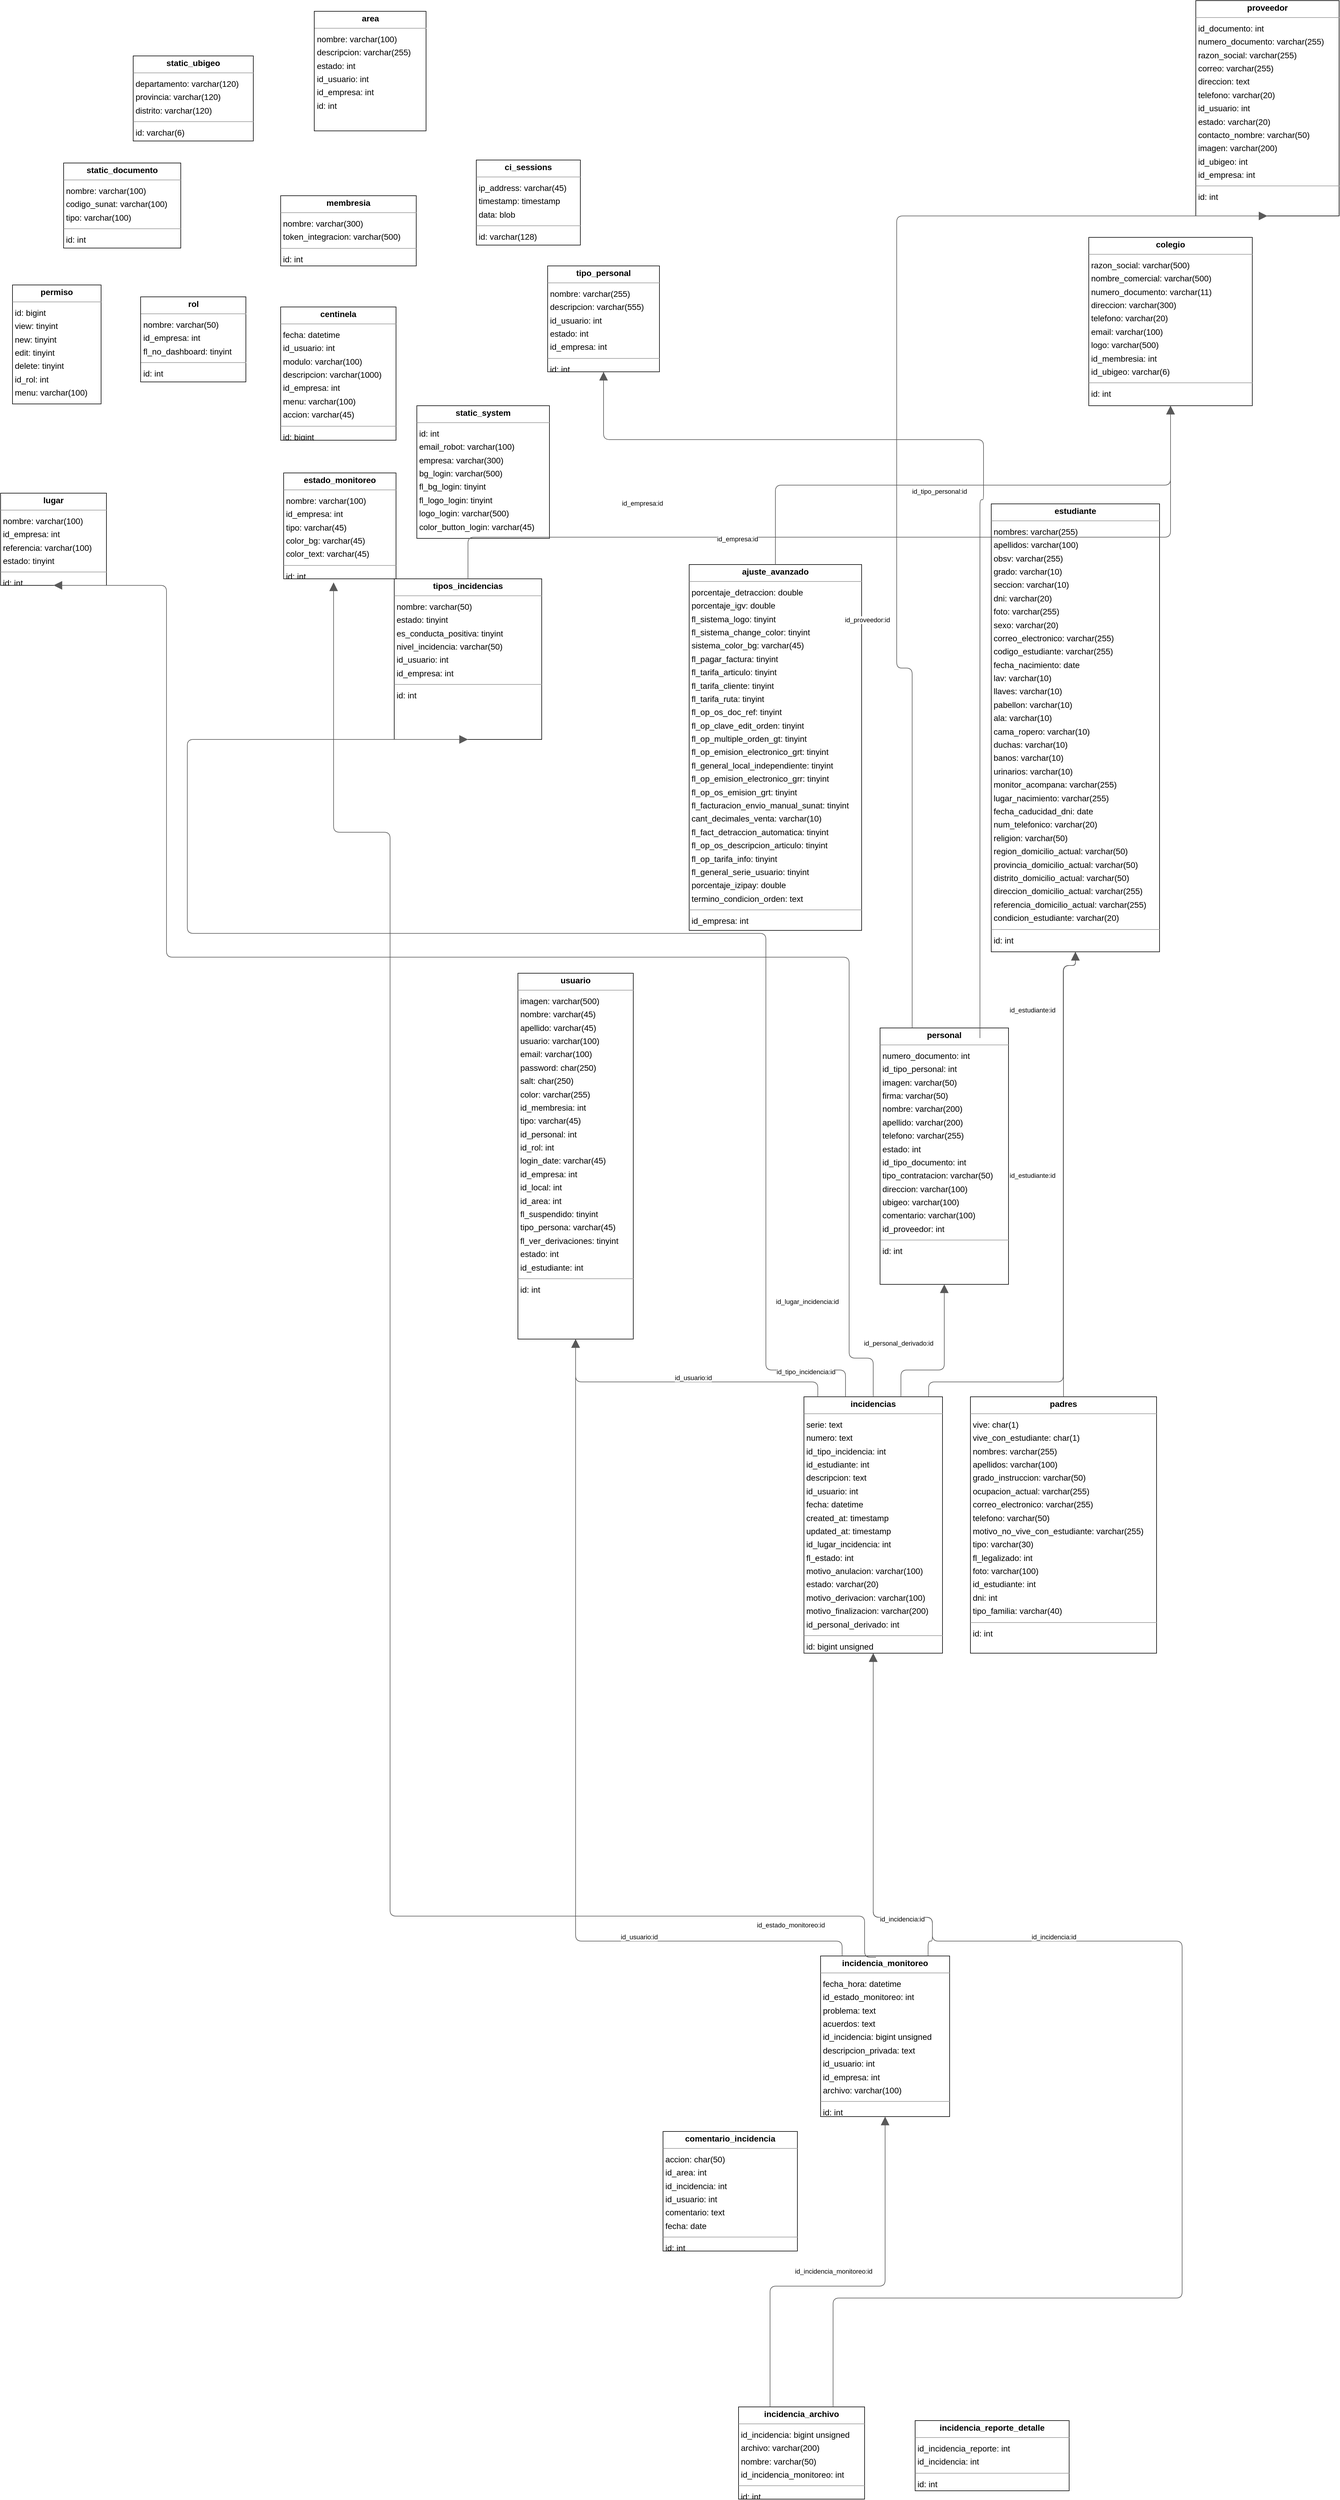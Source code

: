 <mxfile>
    <diagram name="Página-1" id="ycDpd4-9lRl3-AXhaBF0">
        <mxGraphModel dx="3519" dy="2331" grid="1" gridSize="10" guides="1" tooltips="1" connect="1" arrows="1" fold="1" page="1" pageScale="1" pageWidth="827" pageHeight="1169" math="0" shadow="0">
            <root>
                <mxCell id="0"/>
                <mxCell id="1" parent="0"/>
                <mxCell id="freNb7nJAfnXLiOJChIJ-1" value="&lt;p style=&quot;margin:0px;margin-top:4px;text-align:center;&quot;&gt;&lt;b&gt;ajuste_avanzado&lt;/b&gt;&lt;/p&gt;&lt;hr size=&quot;1&quot;/&gt;&lt;p style=&quot;margin:0 0 0 4px;line-height:1.6;&quot;&gt; porcentaje_detraccion: double&lt;br/&gt; porcentaje_igv: double&lt;br/&gt; fl_sistema_logo: tinyint&lt;br/&gt; fl_sistema_change_color: tinyint&lt;br/&gt; sistema_color_bg: varchar(45)&lt;br/&gt; fl_pagar_factura: tinyint&lt;br/&gt; fl_tarifa_articulo: tinyint&lt;br/&gt; fl_tarifa_cliente: tinyint&lt;br/&gt; fl_tarifa_ruta: tinyint&lt;br/&gt; fl_op_os_doc_ref: tinyint&lt;br/&gt; fl_op_clave_edit_orden: tinyint&lt;br/&gt; fl_op_multiple_orden_gt: tinyint&lt;br/&gt; fl_op_emision_electronico_grt: tinyint&lt;br/&gt; fl_general_local_independiente: tinyint&lt;br/&gt; fl_op_emision_electronico_grr: tinyint&lt;br/&gt; fl_op_os_emision_grt: tinyint&lt;br/&gt; fl_facturacion_envio_manual_sunat: tinyint&lt;br/&gt; cant_decimales_venta: varchar(10)&lt;br/&gt; fl_fact_detraccion_automatica: tinyint&lt;br/&gt; fl_op_os_descripcion_articulo: tinyint&lt;br/&gt; fl_op_tarifa_info: tinyint&lt;br/&gt; fl_general_serie_usuario: tinyint&lt;br/&gt; porcentaje_izipay: double&lt;br/&gt; termino_condicion_orden: text&lt;/p&gt;&lt;hr size=&quot;1&quot;/&gt;&lt;p style=&quot;margin:0 0 0 4px;line-height:1.6;&quot;&gt; id_empresa: int&lt;/p&gt;" style="verticalAlign=top;align=left;overflow=fill;fontSize=14;fontFamily=Helvetica;html=1;rounded=0;shadow=0;comic=0;labelBackgroundColor=none;strokeWidth=1;" parent="1" vertex="1">
                    <mxGeometry x="148" y="650" width="290" height="615" as="geometry"/>
                </mxCell>
                <mxCell id="freNb7nJAfnXLiOJChIJ-2" value="&lt;p style=&quot;margin:0px;margin-top:4px;text-align:center;&quot;&gt;&lt;b&gt;area&lt;/b&gt;&lt;/p&gt;&lt;hr size=&quot;1&quot;&gt;&lt;p style=&quot;margin:0 0 0 4px;line-height:1.6;&quot;&gt; nombre: varchar(100)&lt;br&gt; descripcion: varchar(255)&lt;br&gt; estado: int&lt;br&gt; id_usuario: int&lt;br&gt; id_empresa: int&lt;br&gt;&lt;/p&gt;&lt;p style=&quot;margin:0 0 0 4px;line-height:1.6;&quot;&gt; id: int&lt;/p&gt;" style="verticalAlign=top;align=left;overflow=fill;fontSize=14;fontFamily=Helvetica;html=1;rounded=0;shadow=0;comic=0;labelBackgroundColor=none;strokeWidth=1;" parent="1" vertex="1">
                    <mxGeometry x="-482.5" y="-280" width="188" height="201" as="geometry"/>
                </mxCell>
                <mxCell id="freNb7nJAfnXLiOJChIJ-3" value="&lt;p style=&quot;margin:0px;margin-top:4px;text-align:center;&quot;&gt;&lt;b&gt;centinela&lt;/b&gt;&lt;/p&gt;&lt;hr size=&quot;1&quot;/&gt;&lt;p style=&quot;margin:0 0 0 4px;line-height:1.6;&quot;&gt; fecha: datetime&lt;br/&gt; id_usuario: int&lt;br/&gt; modulo: varchar(100)&lt;br/&gt; descripcion: varchar(1000)&lt;br/&gt; id_empresa: int&lt;br/&gt; menu: varchar(100)&lt;br/&gt; accion: varchar(45)&lt;/p&gt;&lt;hr size=&quot;1&quot;/&gt;&lt;p style=&quot;margin:0 0 0 4px;line-height:1.6;&quot;&gt; id: bigint&lt;/p&gt;" style="verticalAlign=top;align=left;overflow=fill;fontSize=14;fontFamily=Helvetica;html=1;rounded=0;shadow=0;comic=0;labelBackgroundColor=none;strokeWidth=1;" parent="1" vertex="1">
                    <mxGeometry x="-539" y="217" width="194" height="224" as="geometry"/>
                </mxCell>
                <mxCell id="freNb7nJAfnXLiOJChIJ-4" value="&lt;p style=&quot;margin:0px;margin-top:4px;text-align:center;&quot;&gt;&lt;b&gt;ci_sessions&lt;/b&gt;&lt;/p&gt;&lt;hr size=&quot;1&quot;/&gt;&lt;p style=&quot;margin:0 0 0 4px;line-height:1.6;&quot;&gt; ip_address: varchar(45)&lt;br/&gt; timestamp: timestamp&lt;br/&gt; data: blob&lt;/p&gt;&lt;hr size=&quot;1&quot;/&gt;&lt;p style=&quot;margin:0 0 0 4px;line-height:1.6;&quot;&gt; id: varchar(128)&lt;/p&gt;" style="verticalAlign=top;align=left;overflow=fill;fontSize=14;fontFamily=Helvetica;html=1;rounded=0;shadow=0;comic=0;labelBackgroundColor=none;strokeWidth=1;" parent="1" vertex="1">
                    <mxGeometry x="-210" y="-30" width="175" height="143" as="geometry"/>
                </mxCell>
                <mxCell id="freNb7nJAfnXLiOJChIJ-5" value="&lt;p style=&quot;margin:0px;margin-top:4px;text-align:center;&quot;&gt;&lt;b&gt;comentario_incidencia&lt;/b&gt;&lt;/p&gt;&lt;hr size=&quot;1&quot;/&gt;&lt;p style=&quot;margin:0 0 0 4px;line-height:1.6;&quot;&gt; accion: char(50)&lt;br/&gt; id_area: int&lt;br/&gt; id_incidencia: int&lt;br/&gt; id_usuario: int&lt;br/&gt; comentario: text&lt;br/&gt; fecha: date&lt;/p&gt;&lt;hr size=&quot;1&quot;/&gt;&lt;p style=&quot;margin:0 0 0 4px;line-height:1.6;&quot;&gt; id: int&lt;/p&gt;" style="verticalAlign=top;align=left;overflow=fill;fontSize=14;fontFamily=Helvetica;html=1;rounded=0;shadow=0;comic=0;labelBackgroundColor=none;strokeWidth=1;" parent="1" vertex="1">
                    <mxGeometry x="104" y="3284" width="226" height="201" as="geometry"/>
                </mxCell>
                <mxCell id="freNb7nJAfnXLiOJChIJ-7" value="&lt;p style=&quot;margin:0px;margin-top:4px;text-align:center;&quot;&gt;&lt;b&gt;colegio&lt;/b&gt;&lt;/p&gt;&lt;hr size=&quot;1&quot;&gt;&lt;p style=&quot;margin:0 0 0 4px;line-height:1.6;&quot;&gt; razon_social: varchar(500)&lt;br&gt; nombre_comercial: varchar(500)&lt;br&gt; numero_documento: varchar(11)&lt;br&gt; direccion: varchar(300)&lt;br&gt; telefono: varchar(20)&lt;br&gt; email: varchar(100)&lt;br&gt; logo: varchar(500)&lt;br&gt; id_membresia: int&lt;br&gt; id_ubigeo: varchar(6)&lt;br&gt;&lt;/p&gt;&lt;hr size=&quot;1&quot;&gt;&lt;p style=&quot;margin:0 0 0 4px;line-height:1.6;&quot;&gt; id: int&lt;/p&gt;" style="verticalAlign=top;align=left;overflow=fill;fontSize=14;fontFamily=Helvetica;html=1;rounded=0;shadow=0;comic=0;labelBackgroundColor=none;strokeWidth=1;" parent="1" vertex="1">
                    <mxGeometry x="820" y="100" width="275" height="283" as="geometry"/>
                </mxCell>
                <mxCell id="freNb7nJAfnXLiOJChIJ-8" value="&lt;p style=&quot;margin:0px;margin-top:4px;text-align:center;&quot;&gt;&lt;b&gt;estado_monitoreo&lt;/b&gt;&lt;/p&gt;&lt;hr size=&quot;1&quot;/&gt;&lt;p style=&quot;margin:0 0 0 4px;line-height:1.6;&quot;&gt; nombre: varchar(100)&lt;br/&gt; id_empresa: int&lt;br/&gt; tipo: varchar(45)&lt;br/&gt; color_bg: varchar(45)&lt;br/&gt; color_text: varchar(45)&lt;/p&gt;&lt;hr size=&quot;1&quot;/&gt;&lt;p style=&quot;margin:0 0 0 4px;line-height:1.6;&quot;&gt; id: int&lt;/p&gt;" style="verticalAlign=top;align=left;overflow=fill;fontSize=14;fontFamily=Helvetica;html=1;rounded=0;shadow=0;comic=0;labelBackgroundColor=none;strokeWidth=1;" parent="1" vertex="1">
                    <mxGeometry x="-534" y="496" width="189" height="178" as="geometry"/>
                </mxCell>
                <mxCell id="freNb7nJAfnXLiOJChIJ-9" value="&lt;p style=&quot;margin:0px;margin-top:4px;text-align:center;&quot;&gt;&lt;b&gt;estudiante&lt;/b&gt;&lt;/p&gt;&lt;hr size=&quot;1&quot;/&gt;&lt;p style=&quot;margin:0 0 0 4px;line-height:1.6;&quot;&gt; nombres: varchar(255)&lt;br/&gt; apellidos: varchar(100)&lt;br/&gt; obsv: varchar(255)&lt;br/&gt; grado: varchar(10)&lt;br/&gt; seccion: varchar(10)&lt;br/&gt; dni: varchar(20)&lt;br/&gt; foto: varchar(255)&lt;br/&gt; sexo: varchar(20)&lt;br/&gt; correo_electronico: varchar(255)&lt;br/&gt; codigo_estudiante: varchar(255)&lt;br/&gt; fecha_nacimiento: date&lt;br/&gt; lav: varchar(10)&lt;br/&gt; llaves: varchar(10)&lt;br/&gt; pabellon: varchar(10)&lt;br/&gt; ala: varchar(10)&lt;br/&gt; cama_ropero: varchar(10)&lt;br/&gt; duchas: varchar(10)&lt;br/&gt; banos: varchar(10)&lt;br/&gt; urinarios: varchar(10)&lt;br/&gt; monitor_acompana: varchar(255)&lt;br/&gt; lugar_nacimiento: varchar(255)&lt;br/&gt; fecha_caducidad_dni: date&lt;br/&gt; num_telefonico: varchar(20)&lt;br/&gt; religion: varchar(50)&lt;br/&gt; region_domicilio_actual: varchar(50)&lt;br/&gt; provincia_domicilio_actual: varchar(50)&lt;br/&gt; distrito_domicilio_actual: varchar(50)&lt;br/&gt; direccion_domicilio_actual: varchar(255)&lt;br/&gt; referencia_domicilio_actual: varchar(255)&lt;br/&gt; condicion_estudiante: varchar(20)&lt;/p&gt;&lt;hr size=&quot;1&quot;/&gt;&lt;p style=&quot;margin:0 0 0 4px;line-height:1.6;&quot;&gt; id: int&lt;/p&gt;" style="verticalAlign=top;align=left;overflow=fill;fontSize=14;fontFamily=Helvetica;html=1;rounded=0;shadow=0;comic=0;labelBackgroundColor=none;strokeWidth=1;" parent="1" vertex="1">
                    <mxGeometry x="656" y="548" width="283" height="753" as="geometry"/>
                </mxCell>
                <mxCell id="freNb7nJAfnXLiOJChIJ-10" value="&lt;p style=&quot;margin:0px;margin-top:4px;text-align:center;&quot;&gt;&lt;b&gt;incidencia_archivo&lt;/b&gt;&lt;/p&gt;&lt;hr size=&quot;1&quot;/&gt;&lt;p style=&quot;margin:0 0 0 4px;line-height:1.6;&quot;&gt; id_incidencia: bigint unsigned&lt;br/&gt; archivo: varchar(200)&lt;br/&gt; nombre: varchar(50)&lt;br/&gt; id_incidencia_monitoreo: int&lt;/p&gt;&lt;hr size=&quot;1&quot;/&gt;&lt;p style=&quot;margin:0 0 0 4px;line-height:1.6;&quot;&gt; id: int&lt;/p&gt;" style="verticalAlign=top;align=left;overflow=fill;fontSize=14;fontFamily=Helvetica;html=1;rounded=0;shadow=0;comic=0;labelBackgroundColor=none;strokeWidth=1;" parent="1" vertex="1">
                    <mxGeometry x="231" y="3747" width="212" height="155" as="geometry"/>
                </mxCell>
                <mxCell id="freNb7nJAfnXLiOJChIJ-11" value="&lt;p style=&quot;margin:0px;margin-top:4px;text-align:center;&quot;&gt;&lt;b&gt;incidencia_monitoreo&lt;/b&gt;&lt;/p&gt;&lt;hr size=&quot;1&quot;/&gt;&lt;p style=&quot;margin:0 0 0 4px;line-height:1.6;&quot;&gt; fecha_hora: datetime&lt;br/&gt; id_estado_monitoreo: int&lt;br/&gt; problema: text&lt;br/&gt; acuerdos: text&lt;br/&gt; id_incidencia: bigint unsigned&lt;br/&gt; descripcion_privada: text&lt;br/&gt; id_usuario: int&lt;br/&gt; id_empresa: int&lt;br/&gt; archivo: varchar(100)&lt;/p&gt;&lt;hr size=&quot;1&quot;/&gt;&lt;p style=&quot;margin:0 0 0 4px;line-height:1.6;&quot;&gt; id: int&lt;/p&gt;" style="verticalAlign=top;align=left;overflow=fill;fontSize=14;fontFamily=Helvetica;html=1;rounded=0;shadow=0;comic=0;labelBackgroundColor=none;strokeWidth=1;" parent="1" vertex="1">
                    <mxGeometry x="369" y="2989" width="217" height="270" as="geometry"/>
                </mxCell>
                <mxCell id="freNb7nJAfnXLiOJChIJ-12" value="&lt;p style=&quot;margin:0px;margin-top:4px;text-align:center;&quot;&gt;&lt;b&gt;incidencia_reporte_detalle&lt;/b&gt;&lt;/p&gt;&lt;hr size=&quot;1&quot;/&gt;&lt;p style=&quot;margin:0 0 0 4px;line-height:1.6;&quot;&gt; id_incidencia_reporte: int&lt;br/&gt; id_incidencia: int&lt;/p&gt;&lt;hr size=&quot;1&quot;/&gt;&lt;p style=&quot;margin:0 0 0 4px;line-height:1.6;&quot;&gt; id: int&lt;/p&gt;" style="verticalAlign=top;align=left;overflow=fill;fontSize=14;fontFamily=Helvetica;html=1;rounded=0;shadow=0;comic=0;labelBackgroundColor=none;strokeWidth=1;" parent="1" vertex="1">
                    <mxGeometry x="528" y="3770" width="259" height="118" as="geometry"/>
                </mxCell>
                <mxCell id="freNb7nJAfnXLiOJChIJ-13" value="&lt;p style=&quot;margin:0px;margin-top:4px;text-align:center;&quot;&gt;&lt;b&gt;incidencias&lt;/b&gt;&lt;/p&gt;&lt;hr size=&quot;1&quot;/&gt;&lt;p style=&quot;margin:0 0 0 4px;line-height:1.6;&quot;&gt; serie: text&lt;br/&gt; numero: text&lt;br/&gt; id_tipo_incidencia: int&lt;br/&gt; id_estudiante: int&lt;br/&gt; descripcion: text&lt;br/&gt; id_usuario: int&lt;br/&gt; fecha: datetime&lt;br/&gt; created_at: timestamp&lt;br/&gt; updated_at: timestamp&lt;br/&gt; id_lugar_incidencia: int&lt;br/&gt; fl_estado: int&lt;br/&gt; motivo_anulacion: varchar(100)&lt;br/&gt; estado: varchar(20)&lt;br/&gt; motivo_derivacion: varchar(100)&lt;br/&gt; motivo_finalizacion: varchar(200)&lt;br/&gt; id_personal_derivado: int&lt;/p&gt;&lt;hr size=&quot;1&quot;/&gt;&lt;p style=&quot;margin:0 0 0 4px;line-height:1.6;&quot;&gt; id: bigint unsigned&lt;/p&gt;" style="verticalAlign=top;align=left;overflow=fill;fontSize=14;fontFamily=Helvetica;html=1;rounded=0;shadow=0;comic=0;labelBackgroundColor=none;strokeWidth=1;" parent="1" vertex="1">
                    <mxGeometry x="341" y="2049" width="233" height="431" as="geometry"/>
                </mxCell>
                <mxCell id="freNb7nJAfnXLiOJChIJ-14" value="&lt;p style=&quot;margin:0px;margin-top:4px;text-align:center;&quot;&gt;&lt;b&gt;lugar&lt;/b&gt;&lt;/p&gt;&lt;hr size=&quot;1&quot;/&gt;&lt;p style=&quot;margin:0 0 0 4px;line-height:1.6;&quot;&gt; nombre: varchar(100)&lt;br/&gt; id_empresa: int&lt;br/&gt; referencia: varchar(100)&lt;br/&gt; estado: tinyint&lt;/p&gt;&lt;hr size=&quot;1&quot;/&gt;&lt;p style=&quot;margin:0 0 0 4px;line-height:1.6;&quot;&gt; id: int&lt;/p&gt;" style="verticalAlign=top;align=left;overflow=fill;fontSize=14;fontFamily=Helvetica;html=1;rounded=0;shadow=0;comic=0;labelBackgroundColor=none;strokeWidth=1;" parent="1" vertex="1">
                    <mxGeometry x="-1010" y="530" width="178" height="155" as="geometry"/>
                </mxCell>
                <mxCell id="freNb7nJAfnXLiOJChIJ-15" value="&lt;p style=&quot;margin:0px;margin-top:4px;text-align:center;&quot;&gt;&lt;b&gt;membresia&lt;/b&gt;&lt;/p&gt;&lt;hr size=&quot;1&quot;/&gt;&lt;p style=&quot;margin:0 0 0 4px;line-height:1.6;&quot;&gt; nombre: varchar(300)&lt;br/&gt; token_integracion: varchar(500)&lt;/p&gt;&lt;hr size=&quot;1&quot;/&gt;&lt;p style=&quot;margin:0 0 0 4px;line-height:1.6;&quot;&gt; id: int&lt;/p&gt;" style="verticalAlign=top;align=left;overflow=fill;fontSize=14;fontFamily=Helvetica;html=1;rounded=0;shadow=0;comic=0;labelBackgroundColor=none;strokeWidth=1;" parent="1" vertex="1">
                    <mxGeometry x="-539" y="30" width="228" height="118" as="geometry"/>
                </mxCell>
                <mxCell id="freNb7nJAfnXLiOJChIJ-16" value="&lt;p style=&quot;margin:0px;margin-top:4px;text-align:center;&quot;&gt;&lt;b&gt;padres&lt;/b&gt;&lt;/p&gt;&lt;hr size=&quot;1&quot;&gt;&lt;p style=&quot;margin:0 0 0 4px;line-height:1.6;&quot;&gt; vive: char(1)&lt;br&gt; vive_con_estudiante: char(1)&lt;br&gt; nombres: varchar(255)&lt;br&gt; apellidos: varchar(100)&lt;br&gt; grado_instruccion: varchar(50)&lt;br&gt; ocupacion_actual: varchar(255)&lt;br&gt; correo_electronico: varchar(255)&lt;br&gt; telefono: varchar(50)&lt;br&gt; motivo_no_vive_con_estudiante: varchar(255)&lt;br&gt; tipo: varchar(30)&lt;br&gt; fl_legalizado: int&lt;br&gt; foto: varchar(100)&lt;br&gt; id_estudiante: int&lt;br&gt; dni: int&lt;br&gt; tipo_familia: varchar(40)&lt;/p&gt;&lt;hr size=&quot;1&quot;&gt;&lt;p style=&quot;margin:0 0 0 4px;line-height:1.6;&quot;&gt; id: int&lt;/p&gt;" style="verticalAlign=top;align=left;overflow=fill;fontSize=14;fontFamily=Helvetica;html=1;rounded=0;shadow=0;comic=0;labelBackgroundColor=none;strokeWidth=1;" parent="1" vertex="1">
                    <mxGeometry x="621" y="2049" width="313" height="431" as="geometry"/>
                </mxCell>
                <mxCell id="freNb7nJAfnXLiOJChIJ-17" value="&lt;p style=&quot;margin:0px;margin-top:4px;text-align:center;&quot;&gt;&lt;b&gt;permiso&lt;/b&gt;&lt;/p&gt;&lt;hr size=&quot;1&quot;/&gt;&lt;p style=&quot;margin:0 0 0 4px;line-height:1.6;&quot;&gt; id: bigint&lt;br/&gt; view: tinyint&lt;br/&gt; new: tinyint&lt;br/&gt; edit: tinyint&lt;br/&gt; delete: tinyint&lt;br/&gt; id_rol: int&lt;br/&gt; menu: varchar(100)&lt;/p&gt;" style="verticalAlign=top;align=left;overflow=fill;fontSize=14;fontFamily=Helvetica;html=1;rounded=0;shadow=0;comic=0;labelBackgroundColor=none;strokeWidth=1;" parent="1" vertex="1">
                    <mxGeometry x="-990" y="180" width="149" height="200" as="geometry"/>
                </mxCell>
                <mxCell id="freNb7nJAfnXLiOJChIJ-18" value="&lt;p style=&quot;margin:0px;margin-top:4px;text-align:center;&quot;&gt;&lt;b&gt;personal&lt;/b&gt;&lt;/p&gt;&lt;hr size=&quot;1&quot;&gt;&lt;p style=&quot;margin:0 0 0 4px;line-height:1.6;&quot;&gt; numero_documento: int&lt;br&gt; id_tipo_personal: int&lt;br&gt; imagen: varchar(50)&lt;br&gt; firma: varchar(50)&lt;br&gt;nombre: varchar(200)&lt;br&gt; apellido: varchar(200)&lt;br&gt; telefono: varchar(255)&lt;br&gt; estado: int&lt;br&gt; id_tipo_documento: int&lt;br&gt; tipo_contratacion: varchar(50)&lt;br&gt; direccion: varchar(100)&lt;br&gt; ubigeo: varchar(100)&lt;br&gt; comentario: varchar(100)&lt;br&gt; id_proveedor: int&lt;/p&gt;&lt;hr size=&quot;1&quot;&gt;&lt;p style=&quot;margin:0 0 0 4px;line-height:1.6;&quot;&gt; id: int&lt;/p&gt;" style="verticalAlign=top;align=left;overflow=fill;fontSize=14;fontFamily=Helvetica;html=1;rounded=0;shadow=0;comic=0;labelBackgroundColor=none;strokeWidth=1;" parent="1" vertex="1">
                    <mxGeometry x="469" y="1429" width="216" height="431" as="geometry"/>
                </mxCell>
                <mxCell id="freNb7nJAfnXLiOJChIJ-19" value="&lt;p style=&quot;margin:0px;margin-top:4px;text-align:center;&quot;&gt;&lt;b&gt;proveedor&lt;/b&gt;&lt;/p&gt;&lt;hr size=&quot;1&quot;&gt;&lt;p style=&quot;margin:0 0 0 4px;line-height:1.6;&quot;&gt; id_documento: int&lt;br&gt; numero_documento: varchar(255)&lt;br&gt; razon_social: varchar(255)&lt;br&gt; correo: varchar(255)&lt;br&gt; direccion: text&lt;br&gt; telefono: varchar(20)&lt;br&gt; id_usuario: int&lt;br&gt; estado: varchar(20)&lt;br&gt; contacto_nombre: varchar(50)&lt;br&gt; imagen: varchar(200)&lt;br&gt; id_ubigeo: int&lt;br&gt; id_empresa: int&lt;/p&gt;&lt;hr size=&quot;1&quot;&gt;&lt;p style=&quot;margin:0 0 0 4px;line-height:1.6;&quot;&gt; id: int&lt;/p&gt;" style="verticalAlign=top;align=left;overflow=fill;fontSize=14;fontFamily=Helvetica;html=1;rounded=0;shadow=0;comic=0;labelBackgroundColor=none;strokeWidth=1;" parent="1" vertex="1">
                    <mxGeometry x="1000" y="-298" width="241" height="362" as="geometry"/>
                </mxCell>
                <mxCell id="freNb7nJAfnXLiOJChIJ-20" value="&lt;p style=&quot;margin:0px;margin-top:4px;text-align:center;&quot;&gt;&lt;b&gt;rol&lt;/b&gt;&lt;/p&gt;&lt;hr size=&quot;1&quot;/&gt;&lt;p style=&quot;margin:0 0 0 4px;line-height:1.6;&quot;&gt; nombre: varchar(50)&lt;br/&gt; id_empresa: int&lt;br/&gt; fl_no_dashboard: tinyint&lt;/p&gt;&lt;hr size=&quot;1&quot;/&gt;&lt;p style=&quot;margin:0 0 0 4px;line-height:1.6;&quot;&gt; id: int&lt;/p&gt;" style="verticalAlign=top;align=left;overflow=fill;fontSize=14;fontFamily=Helvetica;html=1;rounded=0;shadow=0;comic=0;labelBackgroundColor=none;strokeWidth=1;" parent="1" vertex="1">
                    <mxGeometry x="-774.5" y="200" width="177" height="143" as="geometry"/>
                </mxCell>
                <mxCell id="freNb7nJAfnXLiOJChIJ-22" value="&lt;p style=&quot;margin:0px;margin-top:4px;text-align:center;&quot;&gt;&lt;b&gt;static_documento&lt;/b&gt;&lt;/p&gt;&lt;hr size=&quot;1&quot;/&gt;&lt;p style=&quot;margin:0 0 0 4px;line-height:1.6;&quot;&gt; nombre: varchar(100)&lt;br/&gt; codigo_sunat: varchar(100)&lt;br/&gt; tipo: varchar(100)&lt;/p&gt;&lt;hr size=&quot;1&quot;/&gt;&lt;p style=&quot;margin:0 0 0 4px;line-height:1.6;&quot;&gt; id: int&lt;/p&gt;" style="verticalAlign=top;align=left;overflow=fill;fontSize=14;fontFamily=Helvetica;html=1;rounded=0;shadow=0;comic=0;labelBackgroundColor=none;strokeWidth=1;" parent="1" vertex="1">
                    <mxGeometry x="-904" y="-25" width="197" height="143" as="geometry"/>
                </mxCell>
                <mxCell id="freNb7nJAfnXLiOJChIJ-24" value="&lt;p style=&quot;margin:0px;margin-top:4px;text-align:center;&quot;&gt;&lt;b&gt;static_system&lt;/b&gt;&lt;/p&gt;&lt;hr size=&quot;1&quot;/&gt;&lt;p style=&quot;margin:0 0 0 4px;line-height:1.6;&quot;&gt; id: int&lt;br/&gt; email_robot: varchar(100)&lt;br/&gt; empresa: varchar(300)&lt;br/&gt; bg_login: varchar(500)&lt;br/&gt; fl_bg_login: tinyint&lt;br/&gt; fl_logo_login: tinyint&lt;br/&gt; logo_login: varchar(500)&lt;br/&gt; color_button_login: varchar(45)&lt;/p&gt;" style="verticalAlign=top;align=left;overflow=fill;fontSize=14;fontFamily=Helvetica;html=1;rounded=0;shadow=0;comic=0;labelBackgroundColor=none;strokeWidth=1;" parent="1" vertex="1">
                    <mxGeometry x="-310" y="383" width="223" height="223" as="geometry"/>
                </mxCell>
                <mxCell id="freNb7nJAfnXLiOJChIJ-25" value="&lt;p style=&quot;margin:0px;margin-top:4px;text-align:center;&quot;&gt;&lt;b&gt;static_ubigeo&lt;/b&gt;&lt;/p&gt;&lt;hr size=&quot;1&quot;/&gt;&lt;p style=&quot;margin:0 0 0 4px;line-height:1.6;&quot;&gt; departamento: varchar(120)&lt;br/&gt; provincia: varchar(120)&lt;br/&gt; distrito: varchar(120)&lt;/p&gt;&lt;hr size=&quot;1&quot;/&gt;&lt;p style=&quot;margin:0 0 0 4px;line-height:1.6;&quot;&gt; id: varchar(6)&lt;/p&gt;" style="verticalAlign=top;align=left;overflow=fill;fontSize=14;fontFamily=Helvetica;html=1;rounded=0;shadow=0;comic=0;labelBackgroundColor=none;strokeWidth=1;" parent="1" vertex="1">
                    <mxGeometry x="-787" y="-205" width="202" height="143" as="geometry"/>
                </mxCell>
                <mxCell id="freNb7nJAfnXLiOJChIJ-26" value="&lt;p style=&quot;margin:0px;margin-top:4px;text-align:center;&quot;&gt;&lt;b&gt;tipo_personal&lt;/b&gt;&lt;/p&gt;&lt;hr size=&quot;1&quot;/&gt;&lt;p style=&quot;margin:0 0 0 4px;line-height:1.6;&quot;&gt; nombre: varchar(255)&lt;br/&gt; descripcion: varchar(555)&lt;br/&gt; id_usuario: int&lt;br/&gt; estado: int&lt;br/&gt; id_empresa: int&lt;/p&gt;&lt;hr size=&quot;1&quot;/&gt;&lt;p style=&quot;margin:0 0 0 4px;line-height:1.6;&quot;&gt; id: int&lt;/p&gt;" style="verticalAlign=top;align=left;overflow=fill;fontSize=14;fontFamily=Helvetica;html=1;rounded=0;shadow=0;comic=0;labelBackgroundColor=none;strokeWidth=1;" parent="1" vertex="1">
                    <mxGeometry x="-90" y="148" width="188" height="178" as="geometry"/>
                </mxCell>
                <mxCell id="freNb7nJAfnXLiOJChIJ-27" value="&lt;p style=&quot;margin:0px;margin-top:4px;text-align:center;&quot;&gt;&lt;b&gt;tipos_incidencias&lt;/b&gt;&lt;/p&gt;&lt;hr size=&quot;1&quot;&gt;&lt;p style=&quot;margin:0 0 0 4px;line-height:1.6;&quot;&gt; nombre: varchar(50)&lt;br&gt;estado: tinyint&lt;br&gt; es_conducta_positiva: tinyint&lt;br&gt;nivel_incidencia: varchar(50)&lt;br&gt; id_usuario: int&lt;br&gt; id_empresa: int&lt;/p&gt;&lt;hr size=&quot;1&quot;&gt;&lt;p style=&quot;margin:0 0 0 4px;line-height:1.6;&quot;&gt; id: int&lt;/p&gt;" style="verticalAlign=top;align=left;overflow=fill;fontSize=14;fontFamily=Helvetica;html=1;rounded=0;shadow=0;comic=0;labelBackgroundColor=none;strokeWidth=1;" parent="1" vertex="1">
                    <mxGeometry x="-348" y="674" width="248" height="270" as="geometry"/>
                </mxCell>
                <mxCell id="freNb7nJAfnXLiOJChIJ-28" value="&lt;p style=&quot;margin:0px;margin-top:4px;text-align:center;&quot;&gt;&lt;b&gt;usuario&lt;/b&gt;&lt;/p&gt;&lt;hr size=&quot;1&quot;&gt;&lt;p style=&quot;margin:0 0 0 4px;line-height:1.6;&quot;&gt; imagen: varchar(500)&lt;br&gt; nombre: varchar(45)&lt;br&gt; apellido: varchar(45)&lt;br&gt; usuario: varchar(100)&lt;br&gt; email: varchar(100)&lt;br&gt; password: char(250)&lt;br&gt; salt: char(250)&lt;br&gt; color: varchar(255)&lt;br&gt; id_membresia: int&lt;br&gt; tipo: varchar(45)&lt;br&gt; id_personal: int&lt;br&gt; id_rol: int&lt;br&gt; login_date: varchar(45)&lt;br&gt; id_empresa: int&lt;br&gt; id_local: int&lt;br&gt; id_area: int&lt;br&gt; fl_suspendido: tinyint&lt;br&gt; tipo_persona: varchar(45)&lt;br&gt; fl_ver_derivaciones: tinyint&lt;br&gt; estado: int&lt;br&gt; id_estudiante: int&lt;/p&gt;&lt;hr size=&quot;1&quot;&gt;&lt;p style=&quot;margin:0 0 0 4px;line-height:1.6;&quot;&gt; id: int&lt;/p&gt;" style="verticalAlign=top;align=left;overflow=fill;fontSize=14;fontFamily=Helvetica;html=1;rounded=0;shadow=0;comic=0;labelBackgroundColor=none;strokeWidth=1;" parent="1" vertex="1">
                    <mxGeometry x="-140" y="1337" width="194" height="615" as="geometry"/>
                </mxCell>
                <mxCell id="freNb7nJAfnXLiOJChIJ-29" value="" style="html=1;rounded=1;edgeStyle=orthogonalEdgeStyle;dashed=0;startArrow=none;endArrow=block;endSize=12;strokeColor=#595959;exitX=0.500;exitY=0.000;exitDx=0;exitDy=0;entryX=0.500;entryY=1.000;entryDx=0;entryDy=0;" parent="1" source="freNb7nJAfnXLiOJChIJ-1" target="freNb7nJAfnXLiOJChIJ-7" edge="1">
                    <mxGeometry width="50" height="50" relative="1" as="geometry">
                        <Array as="points"/>
                    </mxGeometry>
                </mxCell>
                <mxCell id="freNb7nJAfnXLiOJChIJ-30" value="id_empresa:id" style="edgeLabel;resizable=0;html=1;align=left;verticalAlign=top;strokeColor=default;" parent="freNb7nJAfnXLiOJChIJ-29" vertex="1" connectable="0">
                    <mxGeometry x="33" y="534" as="geometry"/>
                </mxCell>
                <mxCell id="freNb7nJAfnXLiOJChIJ-31" value="" style="html=1;rounded=1;edgeStyle=orthogonalEdgeStyle;dashed=0;startArrow=none;endArrow=block;endSize=12;strokeColor=#595959;exitX=0.250;exitY=0.000;exitDx=0;exitDy=0;entryX=0.500;entryY=1.000;entryDx=0;entryDy=0;" parent="1" source="freNb7nJAfnXLiOJChIJ-10" target="freNb7nJAfnXLiOJChIJ-11" edge="1">
                    <mxGeometry width="50" height="50" relative="1" as="geometry">
                        <Array as="points">
                            <mxPoint x="284" y="3544"/>
                            <mxPoint x="477" y="3544"/>
                        </Array>
                    </mxGeometry>
                </mxCell>
                <mxCell id="freNb7nJAfnXLiOJChIJ-32" value="id_incidencia_monitoreo:id" style="edgeLabel;resizable=0;html=1;align=left;verticalAlign=top;strokeColor=default;" parent="freNb7nJAfnXLiOJChIJ-31" vertex="1" connectable="0">
                    <mxGeometry x="324" y="3506" as="geometry"/>
                </mxCell>
                <mxCell id="freNb7nJAfnXLiOJChIJ-33" value="" style="html=1;rounded=1;edgeStyle=orthogonalEdgeStyle;dashed=0;startArrow=none;endArrow=block;endSize=12;strokeColor=#595959;exitX=0.750;exitY=0.000;exitDx=0;exitDy=0;entryX=0.500;entryY=1.000;entryDx=0;entryDy=0;" parent="1" source="freNb7nJAfnXLiOJChIJ-10" target="freNb7nJAfnXLiOJChIJ-13" edge="1">
                    <mxGeometry width="50" height="50" relative="1" as="geometry">
                        <Array as="points">
                            <mxPoint x="390" y="3564"/>
                            <mxPoint x="977" y="3564"/>
                            <mxPoint x="977" y="2964"/>
                            <mxPoint x="557" y="2964"/>
                            <mxPoint x="557" y="2924"/>
                            <mxPoint x="457" y="2924"/>
                        </Array>
                    </mxGeometry>
                </mxCell>
                <mxCell id="freNb7nJAfnXLiOJChIJ-34" value="id_incidencia:id" style="edgeLabel;resizable=0;html=1;align=left;verticalAlign=top;strokeColor=default;" parent="freNb7nJAfnXLiOJChIJ-33" vertex="1" connectable="0">
                    <mxGeometry x="722" y="2944" as="geometry"/>
                </mxCell>
                <mxCell id="freNb7nJAfnXLiOJChIJ-35" value="" style="html=1;rounded=1;edgeStyle=orthogonalEdgeStyle;dashed=0;startArrow=none;endArrow=block;endSize=12;strokeColor=#595959;exitX=0.43;exitY=0.009;exitDx=0;exitDy=0;exitPerimeter=0;" parent="1" source="freNb7nJAfnXLiOJChIJ-11" edge="1">
                    <mxGeometry width="50" height="50" relative="1" as="geometry">
                        <Array as="points">
                            <mxPoint x="443" y="2991"/>
                            <mxPoint x="443" y="2922"/>
                            <mxPoint x="-355" y="2922"/>
                            <mxPoint x="-355" y="1100"/>
                        </Array>
                        <mxPoint x="442.97" y="3001.05" as="sourcePoint"/>
                        <mxPoint x="-450" y="680" as="targetPoint"/>
                    </mxGeometry>
                </mxCell>
                <mxCell id="freNb7nJAfnXLiOJChIJ-36" value="id_estado_monitoreo:id" style="edgeLabel;resizable=0;html=1;align=left;verticalAlign=top;strokeColor=default;" parent="freNb7nJAfnXLiOJChIJ-35" vertex="1" connectable="0">
                    <mxGeometry x="260" y="2924" as="geometry"/>
                </mxCell>
                <mxCell id="freNb7nJAfnXLiOJChIJ-37" value="" style="html=1;rounded=1;edgeStyle=orthogonalEdgeStyle;dashed=0;startArrow=none;endArrow=block;endSize=12;strokeColor=#595959;exitX=0.833;exitY=0.000;exitDx=0;exitDy=0;entryX=0.500;entryY=1.000;entryDx=0;entryDy=0;" parent="1" source="freNb7nJAfnXLiOJChIJ-11" target="freNb7nJAfnXLiOJChIJ-13" edge="1">
                    <mxGeometry width="50" height="50" relative="1" as="geometry">
                        <Array as="points">
                            <mxPoint x="549" y="2964"/>
                            <mxPoint x="557" y="2964"/>
                            <mxPoint x="557" y="2924"/>
                            <mxPoint x="457" y="2924"/>
                        </Array>
                    </mxGeometry>
                </mxCell>
                <mxCell id="freNb7nJAfnXLiOJChIJ-38" value="id_incidencia:id" style="edgeLabel;resizable=0;html=1;align=left;verticalAlign=top;strokeColor=default;" parent="freNb7nJAfnXLiOJChIJ-37" vertex="1" connectable="0">
                    <mxGeometry x="467" y="2914" as="geometry"/>
                </mxCell>
                <mxCell id="freNb7nJAfnXLiOJChIJ-39" value="" style="html=1;rounded=1;edgeStyle=orthogonalEdgeStyle;dashed=0;startArrow=none;endArrow=block;endSize=12;strokeColor=#595959;exitX=0.167;exitY=0.000;exitDx=0;exitDy=0;entryX=0.500;entryY=1.000;entryDx=0;entryDy=0;" parent="1" source="freNb7nJAfnXLiOJChIJ-11" target="freNb7nJAfnXLiOJChIJ-28" edge="1">
                    <mxGeometry width="50" height="50" relative="1" as="geometry">
                        <Array as="points">
                            <mxPoint x="405" y="2964"/>
                            <mxPoint x="-43" y="2964"/>
                        </Array>
                    </mxGeometry>
                </mxCell>
                <mxCell id="freNb7nJAfnXLiOJChIJ-40" value="id_usuario:id" style="edgeLabel;resizable=0;html=1;align=left;verticalAlign=top;strokeColor=default;" parent="freNb7nJAfnXLiOJChIJ-39" vertex="1" connectable="0">
                    <mxGeometry x="31" y="2944" as="geometry"/>
                </mxCell>
                <mxCell id="freNb7nJAfnXLiOJChIJ-41" value="" style="html=1;rounded=1;edgeStyle=orthogonalEdgeStyle;dashed=0;startArrow=none;endArrow=block;endSize=12;strokeColor=#595959;exitX=0.900;exitY=0.000;exitDx=0;exitDy=0;entryX=0.500;entryY=1.000;entryDx=0;entryDy=0;" parent="1" source="freNb7nJAfnXLiOJChIJ-13" target="freNb7nJAfnXLiOJChIJ-9" edge="1">
                    <mxGeometry width="50" height="50" relative="1" as="geometry">
                        <Array as="points">
                            <mxPoint x="550" y="2024"/>
                            <mxPoint x="777" y="2024"/>
                            <mxPoint x="777" y="1324"/>
                            <mxPoint x="797" y="1324"/>
                        </Array>
                    </mxGeometry>
                </mxCell>
                <mxCell id="freNb7nJAfnXLiOJChIJ-42" value="id_estudiante:id" style="edgeLabel;resizable=0;html=1;align=left;verticalAlign=top;strokeColor=default;" parent="freNb7nJAfnXLiOJChIJ-41" vertex="1" connectable="0">
                    <mxGeometry x="685" y="1664" as="geometry"/>
                </mxCell>
                <mxCell id="freNb7nJAfnXLiOJChIJ-43" value="" style="html=1;rounded=1;edgeStyle=orthogonalEdgeStyle;dashed=0;startArrow=none;endArrow=block;endSize=12;strokeColor=#595959;exitX=0.500;exitY=0.000;exitDx=0;exitDy=0;entryX=0.500;entryY=1.000;entryDx=0;entryDy=0;" parent="1" source="freNb7nJAfnXLiOJChIJ-13" target="freNb7nJAfnXLiOJChIJ-14" edge="1">
                    <mxGeometry width="50" height="50" relative="1" as="geometry">
                        <Array as="points">
                            <mxPoint x="457" y="1984"/>
                            <mxPoint x="417" y="1984"/>
                            <mxPoint x="417" y="1310"/>
                            <mxPoint x="-731" y="1310"/>
                        </Array>
                    </mxGeometry>
                </mxCell>
                <mxCell id="freNb7nJAfnXLiOJChIJ-44" value="id_lugar_incidencia:id" style="edgeLabel;resizable=0;html=1;align=left;verticalAlign=top;strokeColor=default;" parent="freNb7nJAfnXLiOJChIJ-43" vertex="1" connectable="0">
                    <mxGeometry x="292" y="1876" as="geometry"/>
                </mxCell>
                <mxCell id="freNb7nJAfnXLiOJChIJ-45" value="" style="html=1;rounded=1;edgeStyle=orthogonalEdgeStyle;dashed=0;startArrow=none;endArrow=block;endSize=12;strokeColor=#595959;exitX=0.700;exitY=0.000;exitDx=0;exitDy=0;entryX=0.500;entryY=1.000;entryDx=0;entryDy=0;" parent="1" source="freNb7nJAfnXLiOJChIJ-13" target="freNb7nJAfnXLiOJChIJ-18" edge="1">
                    <mxGeometry width="50" height="50" relative="1" as="geometry">
                        <Array as="points">
                            <mxPoint x="504" y="2004"/>
                            <mxPoint x="577" y="2004"/>
                        </Array>
                    </mxGeometry>
                </mxCell>
                <mxCell id="freNb7nJAfnXLiOJChIJ-46" value="id_personal_derivado:id" style="edgeLabel;resizable=0;html=1;align=left;verticalAlign=top;strokeColor=default;" parent="freNb7nJAfnXLiOJChIJ-45" vertex="1" connectable="0">
                    <mxGeometry x="440" y="1946" as="geometry"/>
                </mxCell>
                <mxCell id="freNb7nJAfnXLiOJChIJ-47" value="" style="html=1;rounded=1;edgeStyle=orthogonalEdgeStyle;dashed=0;startArrow=none;endArrow=block;endSize=12;strokeColor=#595959;exitX=0.300;exitY=0.000;exitDx=0;exitDy=0;entryX=0.500;entryY=1.000;entryDx=0;entryDy=0;" parent="1" source="freNb7nJAfnXLiOJChIJ-13" target="freNb7nJAfnXLiOJChIJ-27" edge="1">
                    <mxGeometry width="50" height="50" relative="1" as="geometry">
                        <Array as="points">
                            <mxPoint x="411" y="2004"/>
                            <mxPoint x="277" y="2004"/>
                            <mxPoint x="277" y="1270"/>
                            <mxPoint x="-696" y="1270"/>
                        </Array>
                    </mxGeometry>
                </mxCell>
                <mxCell id="freNb7nJAfnXLiOJChIJ-48" value="id_tipo_incidencia:id" style="edgeLabel;resizable=0;html=1;align=left;verticalAlign=top;strokeColor=default;" parent="freNb7nJAfnXLiOJChIJ-47" vertex="1" connectable="0">
                    <mxGeometry x="293" y="1994" as="geometry"/>
                </mxCell>
                <mxCell id="freNb7nJAfnXLiOJChIJ-49" value="" style="html=1;rounded=1;edgeStyle=orthogonalEdgeStyle;dashed=0;startArrow=none;endArrow=block;endSize=12;strokeColor=#595959;exitX=0.100;exitY=0.000;exitDx=0;exitDy=0;entryX=0.500;entryY=1.000;entryDx=0;entryDy=0;" parent="1" source="freNb7nJAfnXLiOJChIJ-13" target="freNb7nJAfnXLiOJChIJ-28" edge="1">
                    <mxGeometry width="50" height="50" relative="1" as="geometry">
                        <Array as="points">
                            <mxPoint x="364" y="2024"/>
                            <mxPoint x="-43" y="2024"/>
                        </Array>
                    </mxGeometry>
                </mxCell>
                <mxCell id="freNb7nJAfnXLiOJChIJ-50" value="id_usuario:id" style="edgeLabel;resizable=0;html=1;align=left;verticalAlign=top;strokeColor=default;" parent="freNb7nJAfnXLiOJChIJ-49" vertex="1" connectable="0">
                    <mxGeometry x="122" y="2004" as="geometry"/>
                </mxCell>
                <mxCell id="freNb7nJAfnXLiOJChIJ-51" value="" style="html=1;rounded=1;edgeStyle=orthogonalEdgeStyle;dashed=0;startArrow=none;endArrow=block;endSize=12;strokeColor=#595959;exitX=0.500;exitY=0.000;exitDx=0;exitDy=0;entryX=0.500;entryY=1.000;entryDx=0;entryDy=0;" parent="1" source="freNb7nJAfnXLiOJChIJ-16" target="freNb7nJAfnXLiOJChIJ-9" edge="1">
                    <mxGeometry width="50" height="50" relative="1" as="geometry">
                        <Array as="points">
                            <mxPoint x="777" y="1324"/>
                            <mxPoint x="797" y="1324"/>
                        </Array>
                    </mxGeometry>
                </mxCell>
                <mxCell id="freNb7nJAfnXLiOJChIJ-52" value="id_estudiante:id" style="edgeLabel;resizable=0;html=1;align=left;verticalAlign=top;strokeColor=default;" parent="freNb7nJAfnXLiOJChIJ-51" vertex="1" connectable="0">
                    <mxGeometry x="685" y="1386" as="geometry"/>
                </mxCell>
                <mxCell id="freNb7nJAfnXLiOJChIJ-53" value="" style="html=1;rounded=1;edgeStyle=orthogonalEdgeStyle;dashed=0;startArrow=none;endArrow=block;endSize=12;strokeColor=#595959;exitX=0.250;exitY=0.000;exitDx=0;exitDy=0;entryX=0.500;entryY=1.000;entryDx=0;entryDy=0;" parent="1" source="freNb7nJAfnXLiOJChIJ-18" target="freNb7nJAfnXLiOJChIJ-19" edge="1">
                    <mxGeometry width="50" height="50" relative="1" as="geometry">
                        <Array as="points">
                            <mxPoint x="523" y="824"/>
                            <mxPoint x="497" y="824"/>
                        </Array>
                    </mxGeometry>
                </mxCell>
                <mxCell id="freNb7nJAfnXLiOJChIJ-54" value="id_proveedor:id" style="edgeLabel;resizable=0;html=1;align=left;verticalAlign=top;strokeColor=default;" parent="freNb7nJAfnXLiOJChIJ-53" vertex="1" connectable="0">
                    <mxGeometry x="408" y="730" as="geometry"/>
                </mxCell>
                <mxCell id="freNb7nJAfnXLiOJChIJ-55" value="" style="html=1;rounded=1;edgeStyle=orthogonalEdgeStyle;dashed=0;startArrow=none;endArrow=block;endSize=12;strokeColor=#595959;exitX=0.750;exitY=0.000;exitDx=0;exitDy=0;entryX=0.5;entryY=1;entryDx=0;entryDy=0;" parent="1" target="freNb7nJAfnXLiOJChIJ-26" edge="1">
                    <mxGeometry width="50" height="50" relative="1" as="geometry">
                        <Array as="points">
                            <mxPoint x="637" y="541"/>
                            <mxPoint x="643" y="541"/>
                            <mxPoint x="643" y="440"/>
                            <mxPoint x="4" y="440"/>
                        </Array>
                        <mxPoint x="637" y="1446" as="sourcePoint"/>
                        <mxPoint x="10.0" y="343.0" as="targetPoint"/>
                    </mxGeometry>
                </mxCell>
                <mxCell id="freNb7nJAfnXLiOJChIJ-56" value="id_tipo_personal:id" style="edgeLabel;resizable=0;html=1;align=left;verticalAlign=top;strokeColor=default;" parent="freNb7nJAfnXLiOJChIJ-55" vertex="1" connectable="0">
                    <mxGeometry x="521" y="514" as="geometry"/>
                </mxCell>
                <mxCell id="freNb7nJAfnXLiOJChIJ-57" value="" style="html=1;rounded=1;edgeStyle=orthogonalEdgeStyle;dashed=0;startArrow=none;endArrow=block;endSize=12;strokeColor=#595959;exitX=0.500;exitY=0.000;exitDx=0;exitDy=0;entryX=0.500;entryY=1.000;entryDx=0;entryDy=0;" parent="1" source="freNb7nJAfnXLiOJChIJ-27" target="freNb7nJAfnXLiOJChIJ-7" edge="1">
                    <mxGeometry width="50" height="50" relative="1" as="geometry">
                        <Array as="points">
                            <mxPoint x="277" y="604"/>
                            <mxPoint x="117" y="604"/>
                        </Array>
                    </mxGeometry>
                </mxCell>
                <mxCell id="freNb7nJAfnXLiOJChIJ-58" value="id_empresa:id" style="edgeLabel;resizable=0;html=1;align=left;verticalAlign=top;strokeColor=default;" parent="freNb7nJAfnXLiOJChIJ-57" vertex="1" connectable="0">
                    <mxGeometry x="193" y="594" as="geometry"/>
                </mxCell>
            </root>
        </mxGraphModel>
    </diagram>
</mxfile>